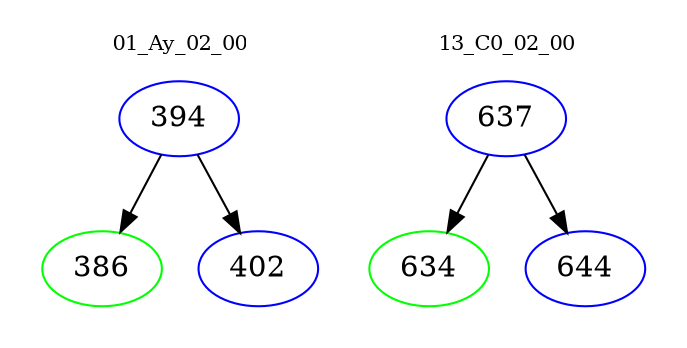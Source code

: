digraph{
subgraph cluster_0 {
color = white
label = "01_Ay_02_00";
fontsize=10;
T0_394 [label="394", color="blue"]
T0_394 -> T0_386 [color="black"]
T0_386 [label="386", color="green"]
T0_394 -> T0_402 [color="black"]
T0_402 [label="402", color="blue"]
}
subgraph cluster_1 {
color = white
label = "13_C0_02_00";
fontsize=10;
T1_637 [label="637", color="blue"]
T1_637 -> T1_634 [color="black"]
T1_634 [label="634", color="green"]
T1_637 -> T1_644 [color="black"]
T1_644 [label="644", color="blue"]
}
}
